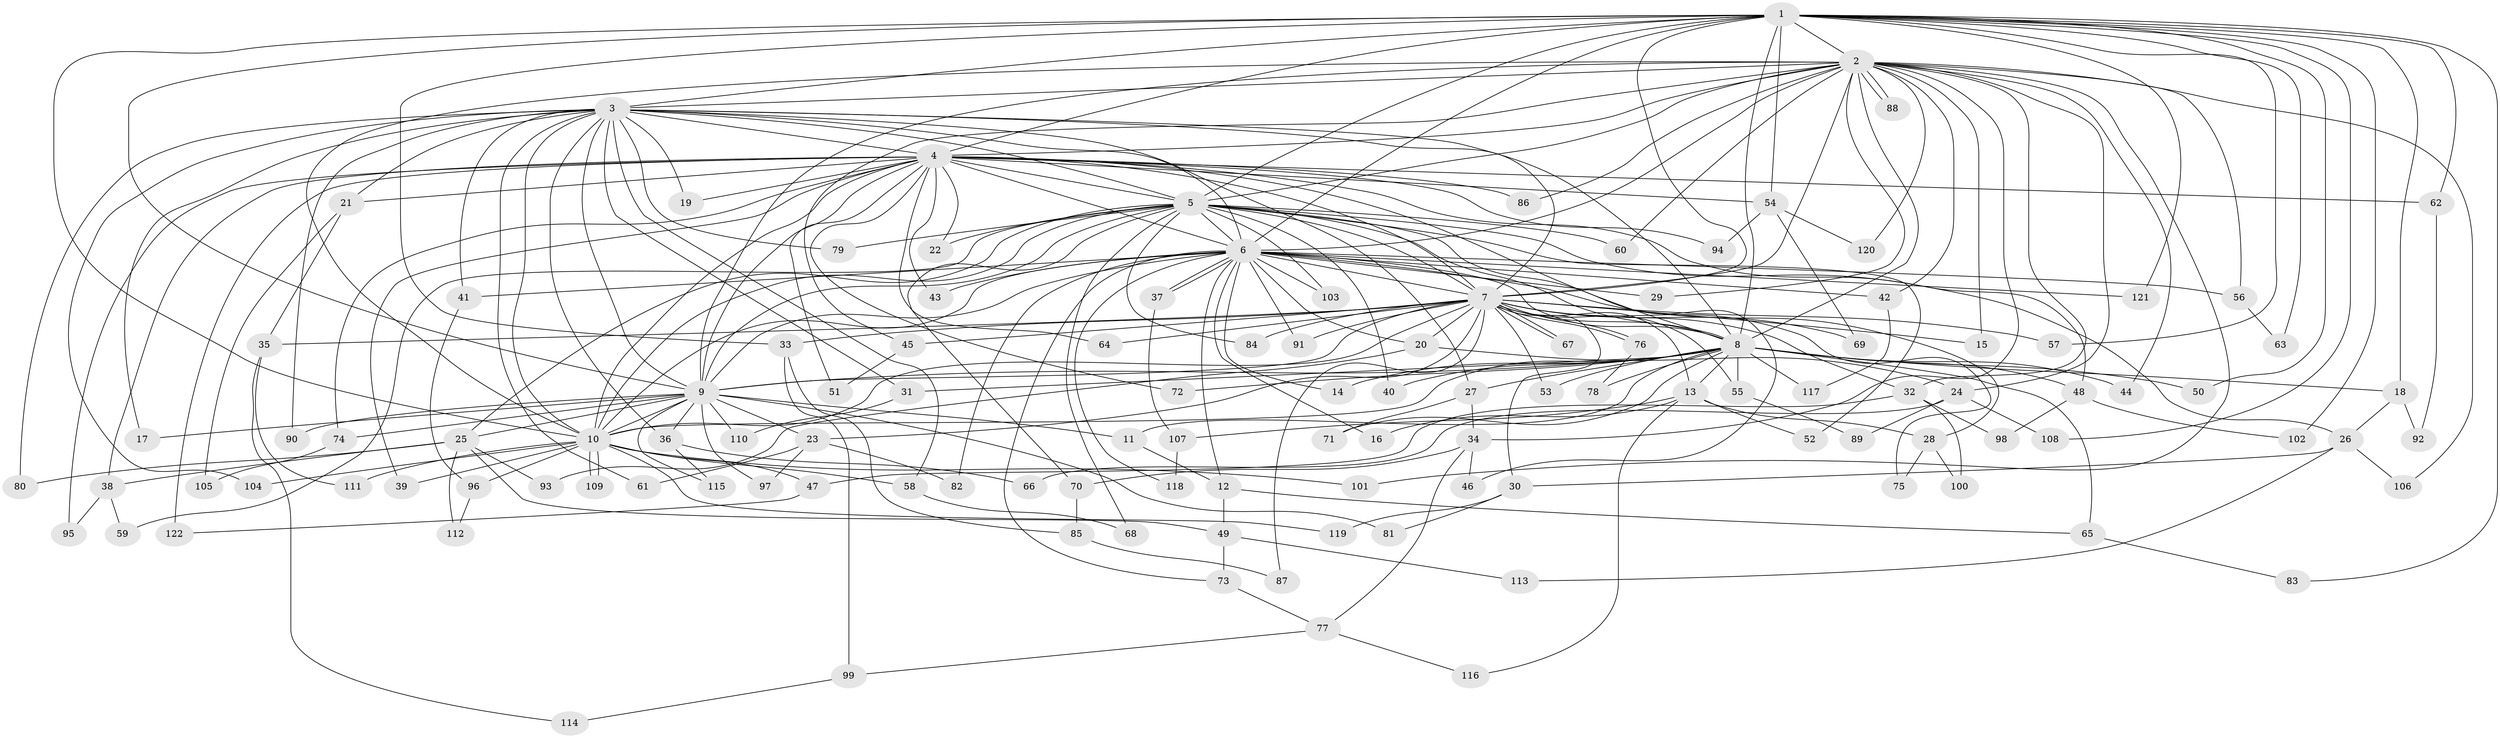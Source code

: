 // Generated by graph-tools (version 1.1) at 2025/25/03/09/25 03:25:44]
// undirected, 122 vertices, 269 edges
graph export_dot {
graph [start="1"]
  node [color=gray90,style=filled];
  1;
  2;
  3;
  4;
  5;
  6;
  7;
  8;
  9;
  10;
  11;
  12;
  13;
  14;
  15;
  16;
  17;
  18;
  19;
  20;
  21;
  22;
  23;
  24;
  25;
  26;
  27;
  28;
  29;
  30;
  31;
  32;
  33;
  34;
  35;
  36;
  37;
  38;
  39;
  40;
  41;
  42;
  43;
  44;
  45;
  46;
  47;
  48;
  49;
  50;
  51;
  52;
  53;
  54;
  55;
  56;
  57;
  58;
  59;
  60;
  61;
  62;
  63;
  64;
  65;
  66;
  67;
  68;
  69;
  70;
  71;
  72;
  73;
  74;
  75;
  76;
  77;
  78;
  79;
  80;
  81;
  82;
  83;
  84;
  85;
  86;
  87;
  88;
  89;
  90;
  91;
  92;
  93;
  94;
  95;
  96;
  97;
  98;
  99;
  100;
  101;
  102;
  103;
  104;
  105;
  106;
  107;
  108;
  109;
  110;
  111;
  112;
  113;
  114;
  115;
  116;
  117;
  118;
  119;
  120;
  121;
  122;
  1 -- 2;
  1 -- 3;
  1 -- 4;
  1 -- 5;
  1 -- 6;
  1 -- 7;
  1 -- 8;
  1 -- 9;
  1 -- 10;
  1 -- 18;
  1 -- 33;
  1 -- 50;
  1 -- 54;
  1 -- 57;
  1 -- 62;
  1 -- 63;
  1 -- 83;
  1 -- 102;
  1 -- 108;
  1 -- 121;
  2 -- 3;
  2 -- 4;
  2 -- 5;
  2 -- 6;
  2 -- 7;
  2 -- 8;
  2 -- 9;
  2 -- 10;
  2 -- 15;
  2 -- 24;
  2 -- 29;
  2 -- 32;
  2 -- 34;
  2 -- 42;
  2 -- 44;
  2 -- 45;
  2 -- 56;
  2 -- 60;
  2 -- 86;
  2 -- 88;
  2 -- 88;
  2 -- 101;
  2 -- 106;
  2 -- 120;
  3 -- 4;
  3 -- 5;
  3 -- 6;
  3 -- 7;
  3 -- 8;
  3 -- 9;
  3 -- 10;
  3 -- 17;
  3 -- 19;
  3 -- 21;
  3 -- 27;
  3 -- 31;
  3 -- 36;
  3 -- 41;
  3 -- 58;
  3 -- 61;
  3 -- 79;
  3 -- 80;
  3 -- 90;
  3 -- 104;
  4 -- 5;
  4 -- 6;
  4 -- 7;
  4 -- 8;
  4 -- 9;
  4 -- 10;
  4 -- 19;
  4 -- 21;
  4 -- 22;
  4 -- 38;
  4 -- 39;
  4 -- 43;
  4 -- 48;
  4 -- 51;
  4 -- 54;
  4 -- 62;
  4 -- 64;
  4 -- 72;
  4 -- 74;
  4 -- 86;
  4 -- 94;
  4 -- 95;
  4 -- 122;
  5 -- 6;
  5 -- 7;
  5 -- 8;
  5 -- 9;
  5 -- 10;
  5 -- 22;
  5 -- 25;
  5 -- 26;
  5 -- 40;
  5 -- 46;
  5 -- 52;
  5 -- 59;
  5 -- 60;
  5 -- 68;
  5 -- 70;
  5 -- 79;
  5 -- 84;
  5 -- 103;
  6 -- 7;
  6 -- 8;
  6 -- 9;
  6 -- 10;
  6 -- 12;
  6 -- 14;
  6 -- 16;
  6 -- 20;
  6 -- 28;
  6 -- 29;
  6 -- 37;
  6 -- 37;
  6 -- 41;
  6 -- 42;
  6 -- 43;
  6 -- 56;
  6 -- 73;
  6 -- 82;
  6 -- 91;
  6 -- 103;
  6 -- 118;
  6 -- 121;
  7 -- 8;
  7 -- 9;
  7 -- 10;
  7 -- 13;
  7 -- 15;
  7 -- 20;
  7 -- 23;
  7 -- 30;
  7 -- 32;
  7 -- 33;
  7 -- 35;
  7 -- 45;
  7 -- 53;
  7 -- 55;
  7 -- 57;
  7 -- 64;
  7 -- 67;
  7 -- 67;
  7 -- 69;
  7 -- 75;
  7 -- 76;
  7 -- 76;
  7 -- 84;
  7 -- 87;
  7 -- 91;
  8 -- 9;
  8 -- 10;
  8 -- 11;
  8 -- 13;
  8 -- 14;
  8 -- 18;
  8 -- 27;
  8 -- 31;
  8 -- 40;
  8 -- 44;
  8 -- 48;
  8 -- 50;
  8 -- 53;
  8 -- 55;
  8 -- 65;
  8 -- 71;
  8 -- 72;
  8 -- 78;
  8 -- 117;
  9 -- 10;
  9 -- 11;
  9 -- 17;
  9 -- 23;
  9 -- 25;
  9 -- 36;
  9 -- 74;
  9 -- 81;
  9 -- 90;
  9 -- 97;
  9 -- 110;
  9 -- 115;
  10 -- 39;
  10 -- 47;
  10 -- 58;
  10 -- 96;
  10 -- 101;
  10 -- 104;
  10 -- 109;
  10 -- 109;
  10 -- 111;
  10 -- 119;
  11 -- 12;
  12 -- 49;
  12 -- 65;
  13 -- 16;
  13 -- 28;
  13 -- 52;
  13 -- 107;
  13 -- 116;
  18 -- 26;
  18 -- 92;
  20 -- 24;
  20 -- 93;
  21 -- 35;
  21 -- 105;
  23 -- 61;
  23 -- 82;
  23 -- 97;
  24 -- 66;
  24 -- 89;
  24 -- 108;
  25 -- 38;
  25 -- 49;
  25 -- 80;
  25 -- 93;
  25 -- 112;
  26 -- 30;
  26 -- 106;
  26 -- 113;
  27 -- 34;
  27 -- 71;
  28 -- 75;
  28 -- 100;
  30 -- 81;
  30 -- 119;
  31 -- 110;
  32 -- 47;
  32 -- 98;
  32 -- 100;
  33 -- 85;
  33 -- 99;
  34 -- 46;
  34 -- 70;
  34 -- 77;
  35 -- 111;
  35 -- 114;
  36 -- 66;
  36 -- 115;
  37 -- 107;
  38 -- 59;
  38 -- 95;
  41 -- 96;
  42 -- 117;
  45 -- 51;
  47 -- 122;
  48 -- 98;
  48 -- 102;
  49 -- 73;
  49 -- 113;
  54 -- 69;
  54 -- 94;
  54 -- 120;
  55 -- 89;
  56 -- 63;
  58 -- 68;
  62 -- 92;
  65 -- 83;
  70 -- 85;
  73 -- 77;
  74 -- 105;
  76 -- 78;
  77 -- 99;
  77 -- 116;
  85 -- 87;
  96 -- 112;
  99 -- 114;
  107 -- 118;
}
